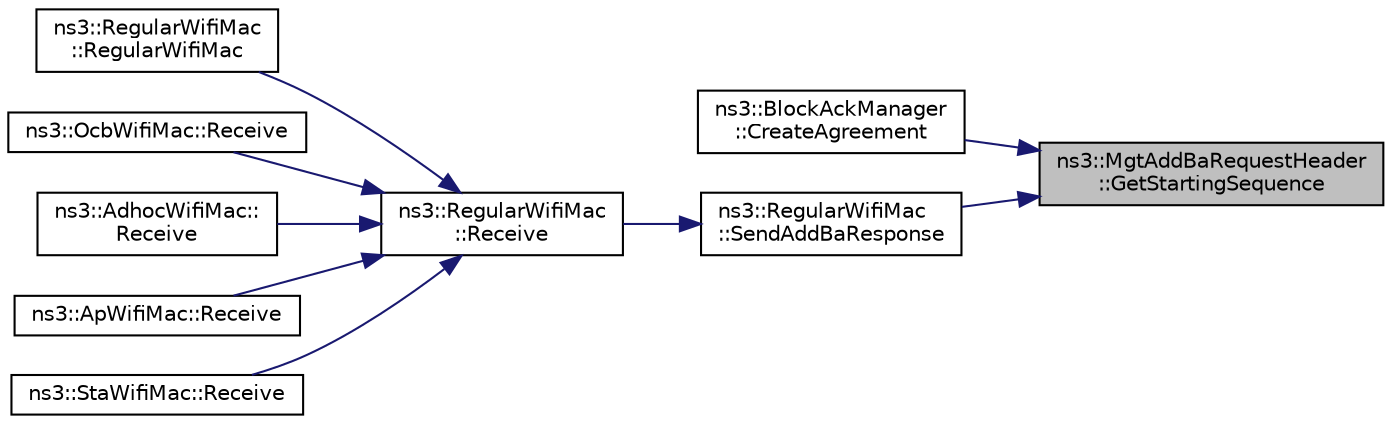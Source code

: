 digraph "ns3::MgtAddBaRequestHeader::GetStartingSequence"
{
 // LATEX_PDF_SIZE
  edge [fontname="Helvetica",fontsize="10",labelfontname="Helvetica",labelfontsize="10"];
  node [fontname="Helvetica",fontsize="10",shape=record];
  rankdir="RL";
  Node1 [label="ns3::MgtAddBaRequestHeader\l::GetStartingSequence",height=0.2,width=0.4,color="black", fillcolor="grey75", style="filled", fontcolor="black",tooltip="Return the starting sequence number."];
  Node1 -> Node2 [dir="back",color="midnightblue",fontsize="10",style="solid",fontname="Helvetica"];
  Node2 [label="ns3::BlockAckManager\l::CreateAgreement",height=0.2,width=0.4,color="black", fillcolor="white", style="filled",URL="$classns3_1_1_block_ack_manager.html#a44483ff8e6011faf1190dc0f178e66b7",tooltip=" "];
  Node1 -> Node3 [dir="back",color="midnightblue",fontsize="10",style="solid",fontname="Helvetica"];
  Node3 [label="ns3::RegularWifiMac\l::SendAddBaResponse",height=0.2,width=0.4,color="black", fillcolor="white", style="filled",URL="$classns3_1_1_regular_wifi_mac.html#a7f68e740fc48cfc03df7330077af8113",tooltip="This method can be called to accept a received ADDBA Request."];
  Node3 -> Node4 [dir="back",color="midnightblue",fontsize="10",style="solid",fontname="Helvetica"];
  Node4 [label="ns3::RegularWifiMac\l::Receive",height=0.2,width=0.4,color="black", fillcolor="white", style="filled",URL="$classns3_1_1_regular_wifi_mac.html#a9c308b2371936d72302e0d15bd2ec6ae",tooltip="This method acts as the MacRxMiddle receive callback and is invoked to notify us that a frame has bee..."];
  Node4 -> Node5 [dir="back",color="midnightblue",fontsize="10",style="solid",fontname="Helvetica"];
  Node5 [label="ns3::RegularWifiMac\l::RegularWifiMac",height=0.2,width=0.4,color="black", fillcolor="white", style="filled",URL="$classns3_1_1_regular_wifi_mac.html#a56bc0e2b8ecde6fc50e6f8921ce64957",tooltip=" "];
  Node4 -> Node6 [dir="back",color="midnightblue",fontsize="10",style="solid",fontname="Helvetica"];
  Node6 [label="ns3::OcbWifiMac::Receive",height=0.2,width=0.4,color="black", fillcolor="white", style="filled",URL="$classns3_1_1_ocb_wifi_mac.html#a5fbb649d9d0554fc2e7973c8cd871cff",tooltip="This method acts as the MacRxMiddle receive callback and is invoked to notify us that a frame has bee..."];
  Node4 -> Node7 [dir="back",color="midnightblue",fontsize="10",style="solid",fontname="Helvetica"];
  Node7 [label="ns3::AdhocWifiMac::\lReceive",height=0.2,width=0.4,color="black", fillcolor="white", style="filled",URL="$classns3_1_1_adhoc_wifi_mac.html#a719e278046b239fd2d0617418be55790",tooltip="This method acts as the MacRxMiddle receive callback and is invoked to notify us that a frame has bee..."];
  Node4 -> Node8 [dir="back",color="midnightblue",fontsize="10",style="solid",fontname="Helvetica"];
  Node8 [label="ns3::ApWifiMac::Receive",height=0.2,width=0.4,color="black", fillcolor="white", style="filled",URL="$classns3_1_1_ap_wifi_mac.html#af264125e11c4d132d18966a6aa02ace5",tooltip="This method acts as the MacRxMiddle receive callback and is invoked to notify us that a frame has bee..."];
  Node4 -> Node9 [dir="back",color="midnightblue",fontsize="10",style="solid",fontname="Helvetica"];
  Node9 [label="ns3::StaWifiMac::Receive",height=0.2,width=0.4,color="black", fillcolor="white", style="filled",URL="$classns3_1_1_sta_wifi_mac.html#a3ccd3b2dd36c5b80ba53eb57b6c96e96",tooltip="Handle a received packet."];
}
